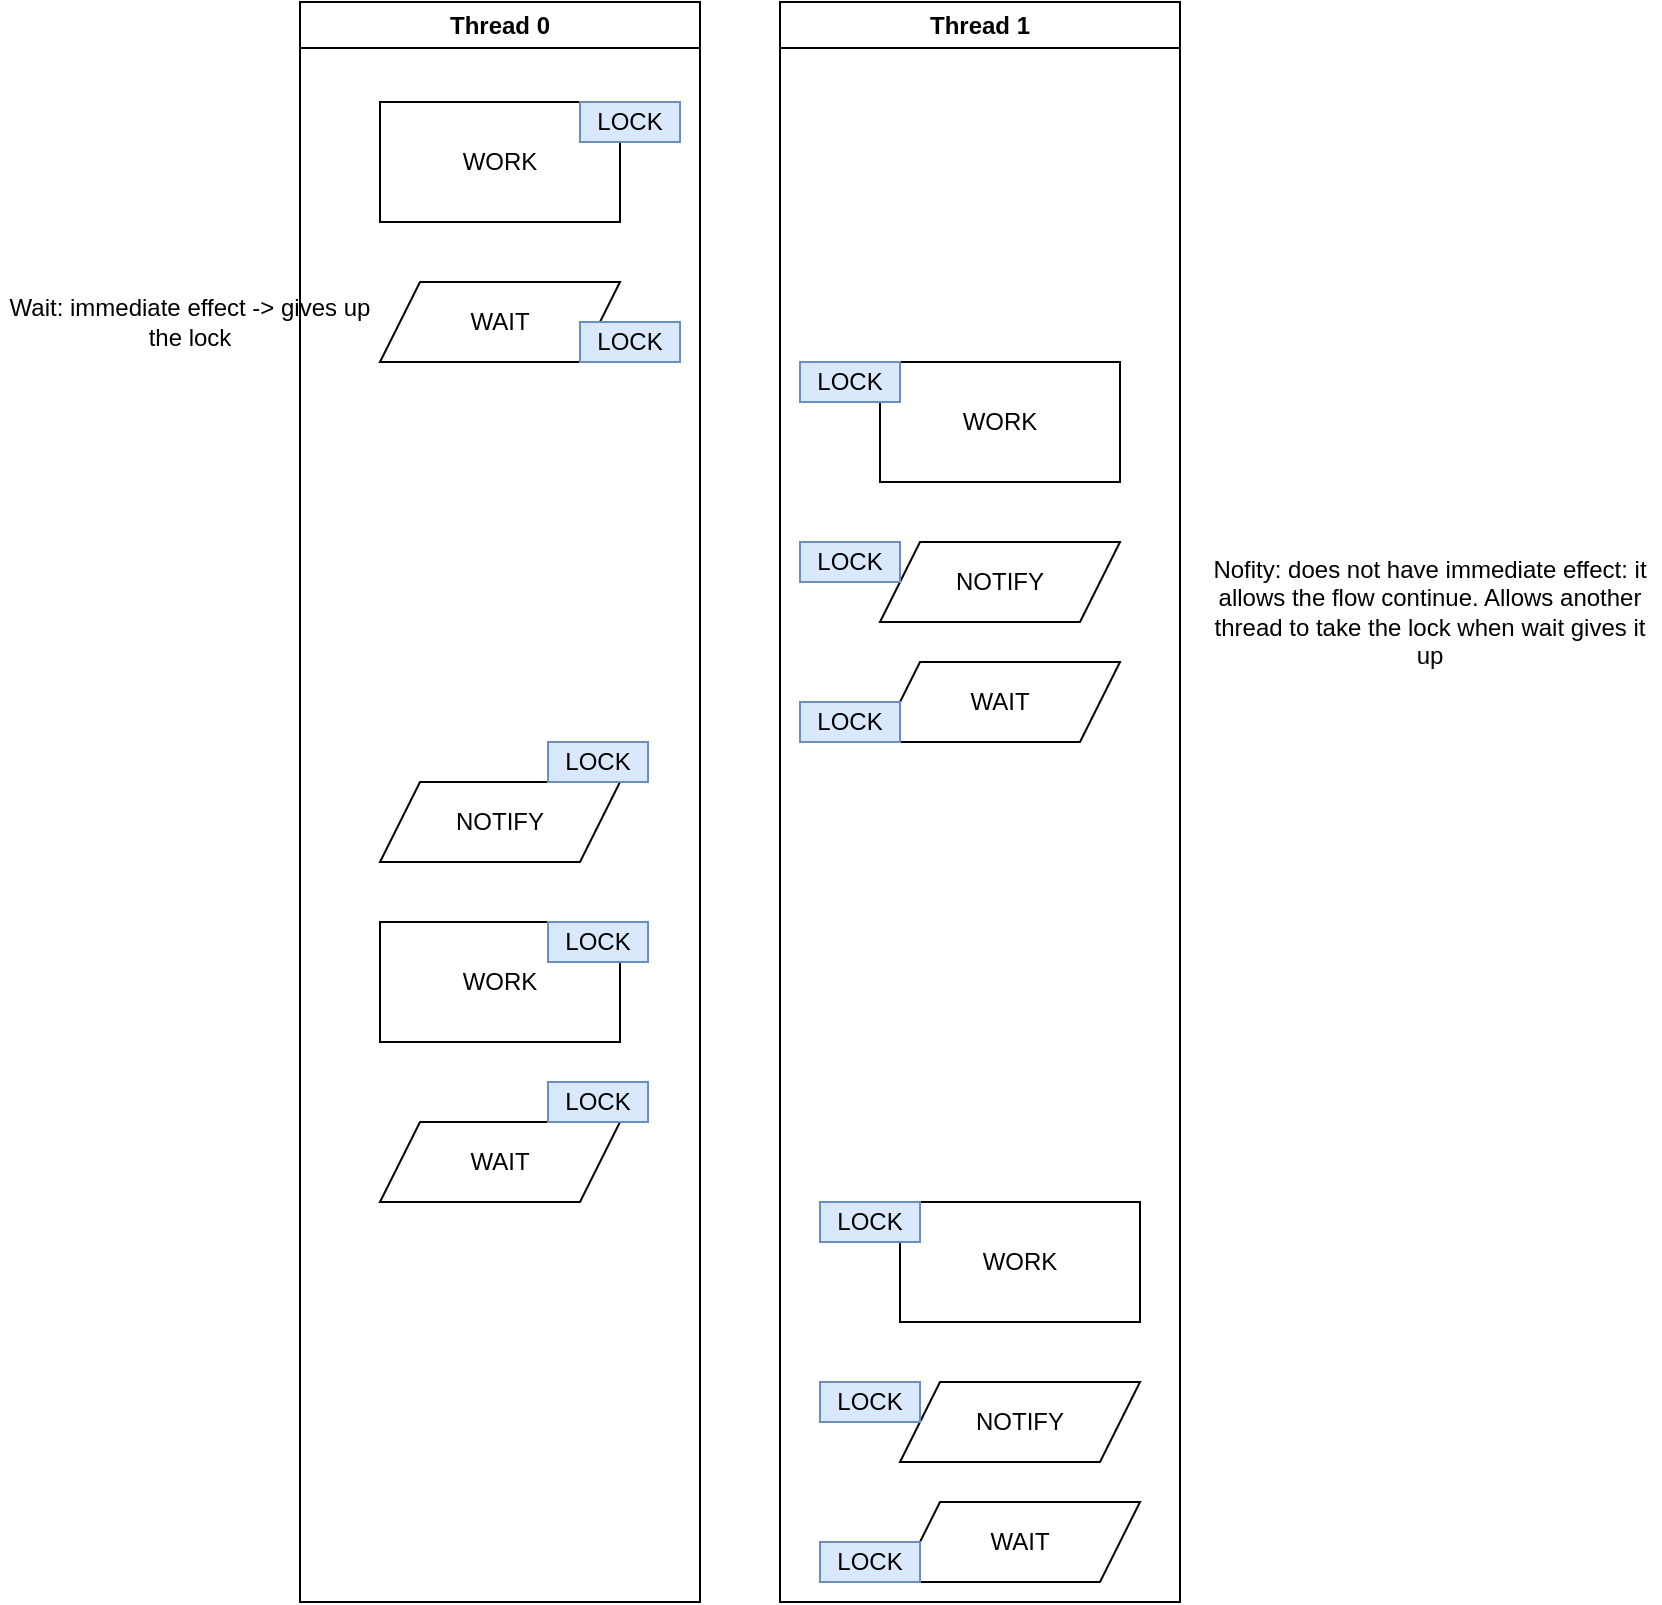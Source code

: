 <mxfile version="21.6.5" type="device" pages="2">
  <diagram name="wait-notifiy" id="wqMaQ0eLzMMyGrp9_gvs">
    <mxGraphModel dx="1434" dy="794" grid="1" gridSize="10" guides="1" tooltips="1" connect="1" arrows="1" fold="1" page="1" pageScale="1" pageWidth="827" pageHeight="1169" math="0" shadow="0">
      <root>
        <mxCell id="0" />
        <mxCell id="1" parent="0" />
        <mxCell id="grDOAF8KV7JYXBjTilOQ-2" value="Thread 0" style="swimlane;whiteSpace=wrap;html=1;" vertex="1" parent="1">
          <mxGeometry x="240" y="80" width="200" height="800" as="geometry" />
        </mxCell>
        <mxCell id="grDOAF8KV7JYXBjTilOQ-4" value="WORK" style="rounded=0;whiteSpace=wrap;html=1;" vertex="1" parent="grDOAF8KV7JYXBjTilOQ-2">
          <mxGeometry x="40" y="50" width="120" height="60" as="geometry" />
        </mxCell>
        <mxCell id="grDOAF8KV7JYXBjTilOQ-5" value="WAIT" style="shape=parallelogram;perimeter=parallelogramPerimeter;whiteSpace=wrap;html=1;fixedSize=1;" vertex="1" parent="grDOAF8KV7JYXBjTilOQ-2">
          <mxGeometry x="40" y="140" width="120" height="40" as="geometry" />
        </mxCell>
        <mxCell id="grDOAF8KV7JYXBjTilOQ-9" value="NOTIFY" style="shape=parallelogram;perimeter=parallelogramPerimeter;whiteSpace=wrap;html=1;fixedSize=1;" vertex="1" parent="grDOAF8KV7JYXBjTilOQ-2">
          <mxGeometry x="40" y="390" width="120" height="40" as="geometry" />
        </mxCell>
        <mxCell id="grDOAF8KV7JYXBjTilOQ-10" value="WORK" style="rounded=0;whiteSpace=wrap;html=1;" vertex="1" parent="grDOAF8KV7JYXBjTilOQ-2">
          <mxGeometry x="40" y="460" width="120" height="60" as="geometry" />
        </mxCell>
        <mxCell id="grDOAF8KV7JYXBjTilOQ-11" value="LOCK" style="rounded=0;whiteSpace=wrap;html=1;fillColor=#dae8fc;strokeColor=#6c8ebf;" vertex="1" parent="grDOAF8KV7JYXBjTilOQ-2">
          <mxGeometry x="140" y="50" width="50" height="20" as="geometry" />
        </mxCell>
        <mxCell id="grDOAF8KV7JYXBjTilOQ-13" value="LOCK" style="rounded=0;whiteSpace=wrap;html=1;fillColor=#dae8fc;strokeColor=#6c8ebf;" vertex="1" parent="grDOAF8KV7JYXBjTilOQ-2">
          <mxGeometry x="124" y="370" width="50" height="20" as="geometry" />
        </mxCell>
        <mxCell id="grDOAF8KV7JYXBjTilOQ-14" value="LOCK" style="rounded=0;whiteSpace=wrap;html=1;fillColor=#dae8fc;strokeColor=#6c8ebf;" vertex="1" parent="grDOAF8KV7JYXBjTilOQ-2">
          <mxGeometry x="140" y="160" width="50" height="20" as="geometry" />
        </mxCell>
        <mxCell id="grDOAF8KV7JYXBjTilOQ-18" value="LOCK" style="rounded=0;whiteSpace=wrap;html=1;fillColor=#dae8fc;strokeColor=#6c8ebf;" vertex="1" parent="grDOAF8KV7JYXBjTilOQ-2">
          <mxGeometry x="124" y="460" width="50" height="20" as="geometry" />
        </mxCell>
        <mxCell id="grDOAF8KV7JYXBjTilOQ-19" value="WAIT" style="shape=parallelogram;perimeter=parallelogramPerimeter;whiteSpace=wrap;html=1;fixedSize=1;" vertex="1" parent="grDOAF8KV7JYXBjTilOQ-2">
          <mxGeometry x="40" y="560" width="120" height="40" as="geometry" />
        </mxCell>
        <mxCell id="grDOAF8KV7JYXBjTilOQ-20" value="LOCK" style="rounded=0;whiteSpace=wrap;html=1;fillColor=#dae8fc;strokeColor=#6c8ebf;" vertex="1" parent="grDOAF8KV7JYXBjTilOQ-2">
          <mxGeometry x="124" y="540" width="50" height="20" as="geometry" />
        </mxCell>
        <mxCell id="grDOAF8KV7JYXBjTilOQ-3" value="Thread 1" style="swimlane;whiteSpace=wrap;html=1;" vertex="1" parent="1">
          <mxGeometry x="480" y="80" width="200" height="800" as="geometry" />
        </mxCell>
        <mxCell id="grDOAF8KV7JYXBjTilOQ-6" value="WORK" style="rounded=0;whiteSpace=wrap;html=1;" vertex="1" parent="grDOAF8KV7JYXBjTilOQ-3">
          <mxGeometry x="50" y="180" width="120" height="60" as="geometry" />
        </mxCell>
        <mxCell id="grDOAF8KV7JYXBjTilOQ-7" value="NOTIFY" style="shape=parallelogram;perimeter=parallelogramPerimeter;whiteSpace=wrap;html=1;fixedSize=1;" vertex="1" parent="grDOAF8KV7JYXBjTilOQ-3">
          <mxGeometry x="50" y="270" width="120" height="40" as="geometry" />
        </mxCell>
        <mxCell id="grDOAF8KV7JYXBjTilOQ-8" value="WAIT" style="shape=parallelogram;perimeter=parallelogramPerimeter;whiteSpace=wrap;html=1;fixedSize=1;" vertex="1" parent="grDOAF8KV7JYXBjTilOQ-3">
          <mxGeometry x="50" y="330" width="120" height="40" as="geometry" />
        </mxCell>
        <mxCell id="grDOAF8KV7JYXBjTilOQ-12" value="LOCK" style="rounded=0;whiteSpace=wrap;html=1;fillColor=#dae8fc;strokeColor=#6c8ebf;" vertex="1" parent="grDOAF8KV7JYXBjTilOQ-3">
          <mxGeometry x="10" y="180" width="50" height="20" as="geometry" />
        </mxCell>
        <mxCell id="grDOAF8KV7JYXBjTilOQ-15" value="LOCK" style="rounded=0;whiteSpace=wrap;html=1;fillColor=#dae8fc;strokeColor=#6c8ebf;" vertex="1" parent="grDOAF8KV7JYXBjTilOQ-3">
          <mxGeometry x="10" y="270" width="50" height="20" as="geometry" />
        </mxCell>
        <mxCell id="grDOAF8KV7JYXBjTilOQ-17" value="LOCK" style="rounded=0;whiteSpace=wrap;html=1;fillColor=#dae8fc;strokeColor=#6c8ebf;" vertex="1" parent="grDOAF8KV7JYXBjTilOQ-3">
          <mxGeometry x="10" y="350" width="50" height="20" as="geometry" />
        </mxCell>
        <mxCell id="grDOAF8KV7JYXBjTilOQ-21" value="WORK" style="rounded=0;whiteSpace=wrap;html=1;" vertex="1" parent="grDOAF8KV7JYXBjTilOQ-3">
          <mxGeometry x="60" y="600" width="120" height="60" as="geometry" />
        </mxCell>
        <mxCell id="grDOAF8KV7JYXBjTilOQ-22" value="NOTIFY" style="shape=parallelogram;perimeter=parallelogramPerimeter;whiteSpace=wrap;html=1;fixedSize=1;" vertex="1" parent="grDOAF8KV7JYXBjTilOQ-3">
          <mxGeometry x="60" y="690" width="120" height="40" as="geometry" />
        </mxCell>
        <mxCell id="grDOAF8KV7JYXBjTilOQ-23" value="WAIT" style="shape=parallelogram;perimeter=parallelogramPerimeter;whiteSpace=wrap;html=1;fixedSize=1;" vertex="1" parent="grDOAF8KV7JYXBjTilOQ-3">
          <mxGeometry x="60" y="750" width="120" height="40" as="geometry" />
        </mxCell>
        <mxCell id="grDOAF8KV7JYXBjTilOQ-24" value="LOCK" style="rounded=0;whiteSpace=wrap;html=1;fillColor=#dae8fc;strokeColor=#6c8ebf;" vertex="1" parent="grDOAF8KV7JYXBjTilOQ-3">
          <mxGeometry x="20" y="600" width="50" height="20" as="geometry" />
        </mxCell>
        <mxCell id="grDOAF8KV7JYXBjTilOQ-25" value="LOCK" style="rounded=0;whiteSpace=wrap;html=1;fillColor=#dae8fc;strokeColor=#6c8ebf;" vertex="1" parent="grDOAF8KV7JYXBjTilOQ-3">
          <mxGeometry x="20" y="690" width="50" height="20" as="geometry" />
        </mxCell>
        <mxCell id="grDOAF8KV7JYXBjTilOQ-26" value="LOCK" style="rounded=0;whiteSpace=wrap;html=1;fillColor=#dae8fc;strokeColor=#6c8ebf;" vertex="1" parent="grDOAF8KV7JYXBjTilOQ-3">
          <mxGeometry x="20" y="770" width="50" height="20" as="geometry" />
        </mxCell>
        <mxCell id="grDOAF8KV7JYXBjTilOQ-28" value="Nofity: does not have immediate effect: it allows the flow continue. Allows another thread to take the lock when wait gives it up" style="text;html=1;strokeColor=none;fillColor=none;align=center;verticalAlign=middle;whiteSpace=wrap;rounded=0;" vertex="1" parent="1">
          <mxGeometry x="690" y="350" width="230" height="70" as="geometry" />
        </mxCell>
        <mxCell id="grDOAF8KV7JYXBjTilOQ-27" value="Wait: immediate effect -&amp;gt; gives up the lock" style="text;html=1;strokeColor=none;fillColor=none;align=center;verticalAlign=middle;whiteSpace=wrap;rounded=0;" vertex="1" parent="1">
          <mxGeometry x="90" y="225" width="190" height="30" as="geometry" />
        </mxCell>
      </root>
    </mxGraphModel>
  </diagram>
  <diagram name="semaphore" id="JxjqGj-_ZfX-emCSLbt2">
    <mxGraphModel dx="1434" dy="1963" grid="1" gridSize="10" guides="1" tooltips="1" connect="1" arrows="1" fold="1" page="1" pageScale="1" pageWidth="827" pageHeight="1169" math="0" shadow="0">
      <root>
        <mxCell id="27_Zp2JHQX0e2MuQreRV-0" />
        <mxCell id="27_Zp2JHQX0e2MuQreRV-1" parent="27_Zp2JHQX0e2MuQreRV-0" />
        <mxCell id="27_Zp2JHQX0e2MuQreRV-2" value="Thread 0" style="swimlane;whiteSpace=wrap;html=1;" vertex="1" parent="27_Zp2JHQX0e2MuQreRV-1">
          <mxGeometry x="240" y="80" width="200" height="840" as="geometry" />
        </mxCell>
        <mxCell id="27_Zp2JHQX0e2MuQreRV-3" value="WORK" style="rounded=0;whiteSpace=wrap;html=1;" vertex="1" parent="27_Zp2JHQX0e2MuQreRV-2">
          <mxGeometry x="50" y="110" width="120" height="60" as="geometry" />
        </mxCell>
        <mxCell id="27_Zp2JHQX0e2MuQreRV-4" value="ACQUIRE SEM 1" style="shape=parallelogram;perimeter=parallelogramPerimeter;whiteSpace=wrap;html=1;fixedSize=1;fillColor=#dae8fc;strokeColor=#6c8ebf;" vertex="1" parent="27_Zp2JHQX0e2MuQreRV-2">
          <mxGeometry x="50" y="40" width="120" height="40" as="geometry" />
        </mxCell>
        <mxCell id="27_Zp2JHQX0e2MuQreRV-6" value="WORK" style="rounded=0;whiteSpace=wrap;html=1;" vertex="1" parent="27_Zp2JHQX0e2MuQreRV-2">
          <mxGeometry x="40" y="510" width="120" height="60" as="geometry" />
        </mxCell>
        <mxCell id="PaL2rruzDzvXtrgtym0Q-1" value="RELEASE SEM 2" style="shape=parallelogram;perimeter=parallelogramPerimeter;whiteSpace=wrap;html=1;fixedSize=1;fillColor=#d5e8d4;strokeColor=#82b366;" vertex="1" parent="27_Zp2JHQX0e2MuQreRV-2">
          <mxGeometry x="40" y="190" width="120" height="40" as="geometry" />
        </mxCell>
        <mxCell id="PaL2rruzDzvXtrgtym0Q-6" value="ACQUIRE SEM 1" style="shape=parallelogram;perimeter=parallelogramPerimeter;whiteSpace=wrap;html=1;fixedSize=1;fillColor=#dae8fc;strokeColor=#6c8ebf;" vertex="1" parent="27_Zp2JHQX0e2MuQreRV-2">
          <mxGeometry x="40" y="460" width="120" height="40" as="geometry" />
        </mxCell>
        <mxCell id="PaL2rruzDzvXtrgtym0Q-7" value="RELEASE SEM 2" style="shape=parallelogram;perimeter=parallelogramPerimeter;whiteSpace=wrap;html=1;fixedSize=1;fillColor=#d5e8d4;strokeColor=#82b366;" vertex="1" parent="27_Zp2JHQX0e2MuQreRV-2">
          <mxGeometry x="40" y="600" width="120" height="40" as="geometry" />
        </mxCell>
        <mxCell id="27_Zp2JHQX0e2MuQreRV-13" value="Thread 1" style="swimlane;whiteSpace=wrap;html=1;" vertex="1" parent="27_Zp2JHQX0e2MuQreRV-1">
          <mxGeometry x="480" y="80" width="200" height="840" as="geometry" />
        </mxCell>
        <mxCell id="27_Zp2JHQX0e2MuQreRV-14" value="WORK" style="rounded=0;whiteSpace=wrap;html=1;" vertex="1" parent="27_Zp2JHQX0e2MuQreRV-13">
          <mxGeometry x="50" y="320" width="120" height="60" as="geometry" />
        </mxCell>
        <mxCell id="27_Zp2JHQX0e2MuQreRV-20" value="WORK" style="rounded=0;whiteSpace=wrap;html=1;" vertex="1" parent="27_Zp2JHQX0e2MuQreRV-13">
          <mxGeometry x="40" y="700" width="120" height="60" as="geometry" />
        </mxCell>
        <mxCell id="PaL2rruzDzvXtrgtym0Q-4" value="ACQUIRE SEM 2" style="shape=parallelogram;perimeter=parallelogramPerimeter;whiteSpace=wrap;html=1;fixedSize=1;fillColor=#d5e8d4;strokeColor=#82b366;" vertex="1" parent="27_Zp2JHQX0e2MuQreRV-13">
          <mxGeometry x="50" y="250" width="120" height="40" as="geometry" />
        </mxCell>
        <mxCell id="PaL2rruzDzvXtrgtym0Q-5" value="RELEASE SEM 1" style="shape=parallelogram;perimeter=parallelogramPerimeter;whiteSpace=wrap;html=1;fixedSize=1;fillColor=#dae8fc;strokeColor=#6c8ebf;" vertex="1" parent="27_Zp2JHQX0e2MuQreRV-13">
          <mxGeometry x="40" y="420" width="120" height="40" as="geometry" />
        </mxCell>
        <mxCell id="PaL2rruzDzvXtrgtym0Q-8" value="ACQUIRE SEM 2" style="shape=parallelogram;perimeter=parallelogramPerimeter;whiteSpace=wrap;html=1;fixedSize=1;fillColor=#d5e8d4;strokeColor=#82b366;" vertex="1" parent="27_Zp2JHQX0e2MuQreRV-13">
          <mxGeometry x="40" y="640" width="120" height="40" as="geometry" />
        </mxCell>
        <mxCell id="PaL2rruzDzvXtrgtym0Q-9" value="RELEASE SEM 1" style="shape=parallelogram;perimeter=parallelogramPerimeter;whiteSpace=wrap;html=1;fixedSize=1;fillColor=#dae8fc;strokeColor=#6c8ebf;" vertex="1" parent="27_Zp2JHQX0e2MuQreRV-13">
          <mxGeometry x="40" y="780" width="120" height="40" as="geometry" />
        </mxCell>
        <mxCell id="PaL2rruzDzvXtrgtym0Q-2" value="SEM A: 1 PERMIT" style="rounded=0;whiteSpace=wrap;html=1;fillColor=#dae8fc;strokeColor=#6c8ebf;" vertex="1" parent="27_Zp2JHQX0e2MuQreRV-1">
          <mxGeometry x="240" y="-10" width="200" height="60" as="geometry" />
        </mxCell>
        <mxCell id="PaL2rruzDzvXtrgtym0Q-3" value="SEM B: 0 PERMIT" style="rounded=0;whiteSpace=wrap;html=1;fillColor=#d5e8d4;strokeColor=#82b366;" vertex="1" parent="27_Zp2JHQX0e2MuQreRV-1">
          <mxGeometry x="480" y="-10" width="200" height="60" as="geometry" />
        </mxCell>
      </root>
    </mxGraphModel>
  </diagram>
</mxfile>
